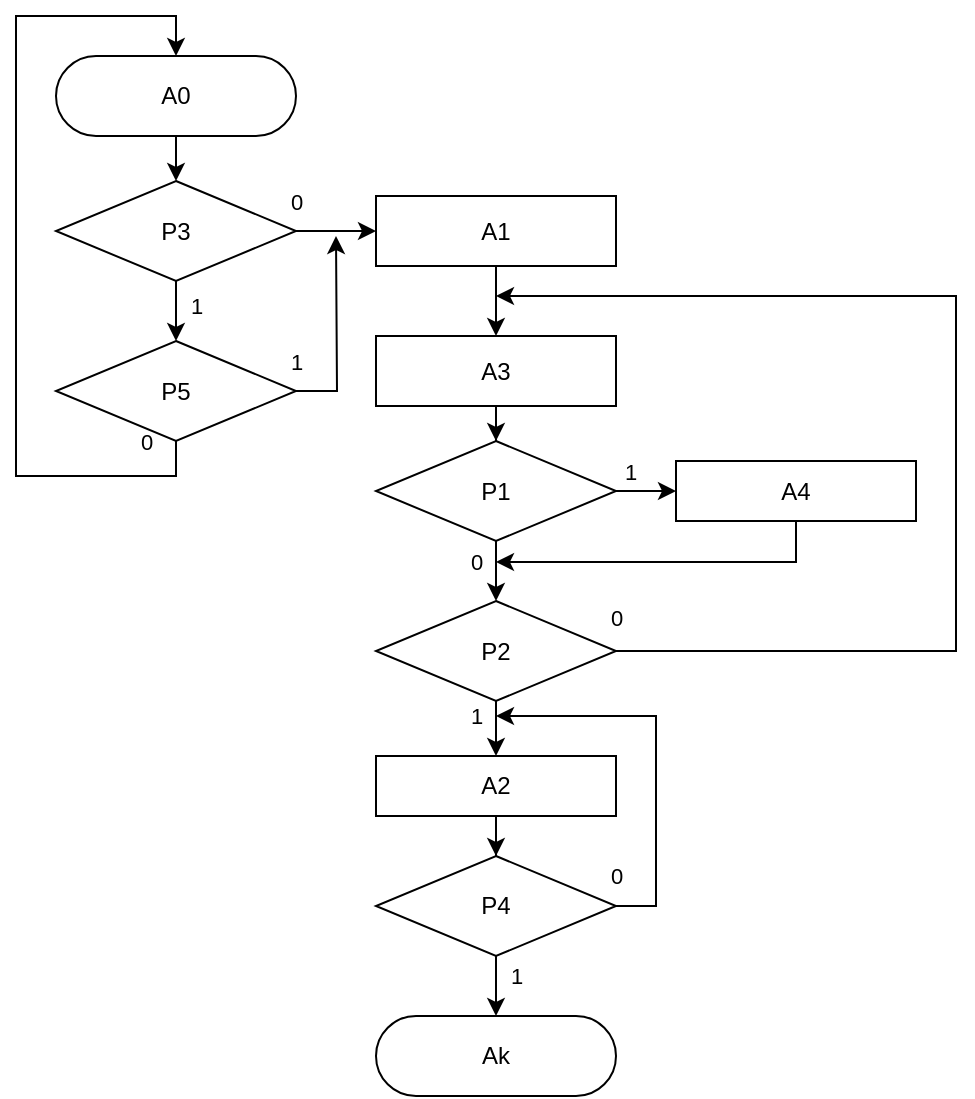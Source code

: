 <mxfile version="14.6.5" type="device"><diagram id="C5RBs43oDa-KdzZeNtuy" name="Page-1"><mxGraphModel dx="1102" dy="614" grid="1" gridSize="10" guides="1" tooltips="1" connect="1" arrows="1" fold="1" page="1" pageScale="1" pageWidth="827" pageHeight="1169" math="0" shadow="0"><root><mxCell id="WIyWlLk6GJQsqaUBKTNV-0"/><mxCell id="WIyWlLk6GJQsqaUBKTNV-1" parent="WIyWlLk6GJQsqaUBKTNV-0"/><mxCell id="N9FvfnUdJjESKsUDnRcL-2" value="" style="edgeStyle=orthogonalEdgeStyle;rounded=0;orthogonalLoop=1;jettySize=auto;html=1;" edge="1" parent="WIyWlLk6GJQsqaUBKTNV-1" source="N9FvfnUdJjESKsUDnRcL-0" target="N9FvfnUdJjESKsUDnRcL-1"><mxGeometry relative="1" as="geometry"/></mxCell><mxCell id="N9FvfnUdJjESKsUDnRcL-0" value="A0" style="rounded=1;whiteSpace=wrap;html=1;arcSize=50;" vertex="1" parent="WIyWlLk6GJQsqaUBKTNV-1"><mxGeometry x="280" y="80" width="120" height="40" as="geometry"/></mxCell><mxCell id="N9FvfnUdJjESKsUDnRcL-4" value="1" style="edgeStyle=orthogonalEdgeStyle;rounded=0;orthogonalLoop=1;jettySize=auto;html=1;" edge="1" parent="WIyWlLk6GJQsqaUBKTNV-1" source="N9FvfnUdJjESKsUDnRcL-1" target="N9FvfnUdJjESKsUDnRcL-3"><mxGeometry x="-0.5" y="10" relative="1" as="geometry"><mxPoint as="offset"/></mxGeometry></mxCell><mxCell id="N9FvfnUdJjESKsUDnRcL-6" value="0" style="edgeStyle=orthogonalEdgeStyle;rounded=0;orthogonalLoop=1;jettySize=auto;html=1;" edge="1" parent="WIyWlLk6GJQsqaUBKTNV-1" source="N9FvfnUdJjESKsUDnRcL-1" target="N9FvfnUdJjESKsUDnRcL-5"><mxGeometry x="-1" y="15" relative="1" as="geometry"><Array as="points"><mxPoint x="430" y="168"/><mxPoint x="430" y="168"/></Array><mxPoint as="offset"/></mxGeometry></mxCell><mxCell id="N9FvfnUdJjESKsUDnRcL-1" value="P3" style="rhombus;whiteSpace=wrap;html=1;" vertex="1" parent="WIyWlLk6GJQsqaUBKTNV-1"><mxGeometry x="280" y="142.5" width="120" height="50" as="geometry"/></mxCell><mxCell id="N9FvfnUdJjESKsUDnRcL-8" value="1" style="edgeStyle=orthogonalEdgeStyle;rounded=0;orthogonalLoop=1;jettySize=auto;html=1;" edge="1" parent="WIyWlLk6GJQsqaUBKTNV-1" source="N9FvfnUdJjESKsUDnRcL-3"><mxGeometry x="-1" y="15" relative="1" as="geometry"><mxPoint x="420" y="170" as="targetPoint"/><mxPoint as="offset"/></mxGeometry></mxCell><mxCell id="N9FvfnUdJjESKsUDnRcL-10" value="0" style="edgeStyle=orthogonalEdgeStyle;rounded=0;orthogonalLoop=1;jettySize=auto;html=1;entryX=0.5;entryY=0;entryDx=0;entryDy=0;exitX=0.5;exitY=1;exitDx=0;exitDy=0;" edge="1" parent="WIyWlLk6GJQsqaUBKTNV-1" source="N9FvfnUdJjESKsUDnRcL-3" target="N9FvfnUdJjESKsUDnRcL-0"><mxGeometry x="-1" y="-15" relative="1" as="geometry"><mxPoint x="200" y="255" as="targetPoint"/><Array as="points"><mxPoint x="340" y="290"/><mxPoint x="260" y="290"/><mxPoint x="260" y="60"/><mxPoint x="340" y="60"/></Array><mxPoint as="offset"/></mxGeometry></mxCell><mxCell id="N9FvfnUdJjESKsUDnRcL-3" value="P5" style="rhombus;whiteSpace=wrap;html=1;" vertex="1" parent="WIyWlLk6GJQsqaUBKTNV-1"><mxGeometry x="280" y="222.5" width="120" height="50" as="geometry"/></mxCell><mxCell id="N9FvfnUdJjESKsUDnRcL-12" value="" style="edgeStyle=orthogonalEdgeStyle;rounded=0;orthogonalLoop=1;jettySize=auto;html=1;" edge="1" parent="WIyWlLk6GJQsqaUBKTNV-1" source="N9FvfnUdJjESKsUDnRcL-5" target="N9FvfnUdJjESKsUDnRcL-11"><mxGeometry relative="1" as="geometry"/></mxCell><mxCell id="N9FvfnUdJjESKsUDnRcL-5" value="A1" style="whiteSpace=wrap;html=1;" vertex="1" parent="WIyWlLk6GJQsqaUBKTNV-1"><mxGeometry x="440" y="150" width="120" height="35" as="geometry"/></mxCell><mxCell id="N9FvfnUdJjESKsUDnRcL-14" value="" style="edgeStyle=orthogonalEdgeStyle;rounded=0;orthogonalLoop=1;jettySize=auto;html=1;" edge="1" parent="WIyWlLk6GJQsqaUBKTNV-1" source="N9FvfnUdJjESKsUDnRcL-11" target="N9FvfnUdJjESKsUDnRcL-13"><mxGeometry relative="1" as="geometry"/></mxCell><mxCell id="N9FvfnUdJjESKsUDnRcL-11" value="A3" style="whiteSpace=wrap;html=1;" vertex="1" parent="WIyWlLk6GJQsqaUBKTNV-1"><mxGeometry x="440" y="220" width="120" height="35" as="geometry"/></mxCell><mxCell id="N9FvfnUdJjESKsUDnRcL-16" value="1" style="edgeStyle=orthogonalEdgeStyle;rounded=0;orthogonalLoop=1;jettySize=auto;html=1;" edge="1" parent="WIyWlLk6GJQsqaUBKTNV-1" source="N9FvfnUdJjESKsUDnRcL-13" target="N9FvfnUdJjESKsUDnRcL-15"><mxGeometry x="-0.733" y="10" relative="1" as="geometry"><mxPoint as="offset"/></mxGeometry></mxCell><mxCell id="N9FvfnUdJjESKsUDnRcL-18" value="0" style="edgeStyle=orthogonalEdgeStyle;rounded=0;orthogonalLoop=1;jettySize=auto;html=1;" edge="1" parent="WIyWlLk6GJQsqaUBKTNV-1" source="N9FvfnUdJjESKsUDnRcL-13" target="N9FvfnUdJjESKsUDnRcL-17"><mxGeometry x="0.2" y="-10" relative="1" as="geometry"><mxPoint as="offset"/></mxGeometry></mxCell><mxCell id="N9FvfnUdJjESKsUDnRcL-13" value="P1" style="rhombus;whiteSpace=wrap;html=1;" vertex="1" parent="WIyWlLk6GJQsqaUBKTNV-1"><mxGeometry x="440" y="272.5" width="120" height="50" as="geometry"/></mxCell><mxCell id="N9FvfnUdJjESKsUDnRcL-20" value="" style="edgeStyle=orthogonalEdgeStyle;rounded=0;orthogonalLoop=1;jettySize=auto;html=1;exitX=0.5;exitY=1;exitDx=0;exitDy=0;" edge="1" parent="WIyWlLk6GJQsqaUBKTNV-1" source="N9FvfnUdJjESKsUDnRcL-15"><mxGeometry relative="1" as="geometry"><mxPoint x="500" y="333" as="targetPoint"/><Array as="points"><mxPoint x="650" y="333"/><mxPoint x="500" y="333"/></Array></mxGeometry></mxCell><mxCell id="N9FvfnUdJjESKsUDnRcL-15" value="A4" style="whiteSpace=wrap;html=1;" vertex="1" parent="WIyWlLk6GJQsqaUBKTNV-1"><mxGeometry x="590" y="282.5" width="120" height="30" as="geometry"/></mxCell><mxCell id="N9FvfnUdJjESKsUDnRcL-22" value="1" style="edgeStyle=orthogonalEdgeStyle;rounded=0;orthogonalLoop=1;jettySize=auto;html=1;" edge="1" parent="WIyWlLk6GJQsqaUBKTNV-1" source="N9FvfnUdJjESKsUDnRcL-17" target="N9FvfnUdJjESKsUDnRcL-21"><mxGeometry x="0.238" y="-10" relative="1" as="geometry"><mxPoint as="offset"/></mxGeometry></mxCell><mxCell id="N9FvfnUdJjESKsUDnRcL-24" value="0" style="edgeStyle=orthogonalEdgeStyle;rounded=0;orthogonalLoop=1;jettySize=auto;html=1;exitX=1;exitY=0.5;exitDx=0;exitDy=0;" edge="1" parent="WIyWlLk6GJQsqaUBKTNV-1" source="N9FvfnUdJjESKsUDnRcL-17"><mxGeometry x="-1" y="18" relative="1" as="geometry"><mxPoint x="500" y="200" as="targetPoint"/><Array as="points"><mxPoint x="730" y="378"/><mxPoint x="730" y="200"/></Array><mxPoint y="1" as="offset"/></mxGeometry></mxCell><mxCell id="N9FvfnUdJjESKsUDnRcL-17" value="P2" style="rhombus;whiteSpace=wrap;html=1;" vertex="1" parent="WIyWlLk6GJQsqaUBKTNV-1"><mxGeometry x="440" y="352.5" width="120" height="50" as="geometry"/></mxCell><mxCell id="N9FvfnUdJjESKsUDnRcL-26" value="" style="edgeStyle=orthogonalEdgeStyle;rounded=0;orthogonalLoop=1;jettySize=auto;html=1;" edge="1" parent="WIyWlLk6GJQsqaUBKTNV-1" source="N9FvfnUdJjESKsUDnRcL-21" target="N9FvfnUdJjESKsUDnRcL-25"><mxGeometry relative="1" as="geometry"/></mxCell><mxCell id="N9FvfnUdJjESKsUDnRcL-21" value="A2" style="whiteSpace=wrap;html=1;" vertex="1" parent="WIyWlLk6GJQsqaUBKTNV-1"><mxGeometry x="440" y="430" width="120" height="30" as="geometry"/></mxCell><mxCell id="N9FvfnUdJjESKsUDnRcL-28" value="1" style="edgeStyle=orthogonalEdgeStyle;rounded=0;orthogonalLoop=1;jettySize=auto;html=1;" edge="1" parent="WIyWlLk6GJQsqaUBKTNV-1" source="N9FvfnUdJjESKsUDnRcL-25" target="N9FvfnUdJjESKsUDnRcL-27"><mxGeometry x="0.2" y="10" relative="1" as="geometry"><mxPoint as="offset"/></mxGeometry></mxCell><mxCell id="N9FvfnUdJjESKsUDnRcL-30" value="0" style="edgeStyle=orthogonalEdgeStyle;rounded=0;orthogonalLoop=1;jettySize=auto;html=1;exitX=1;exitY=0.5;exitDx=0;exitDy=0;" edge="1" parent="WIyWlLk6GJQsqaUBKTNV-1" source="N9FvfnUdJjESKsUDnRcL-25"><mxGeometry x="-1" y="15" relative="1" as="geometry"><mxPoint x="500" y="410" as="targetPoint"/><Array as="points"><mxPoint x="580" y="505"/><mxPoint x="580" y="410"/></Array><mxPoint as="offset"/></mxGeometry></mxCell><mxCell id="N9FvfnUdJjESKsUDnRcL-25" value="P4" style="rhombus;whiteSpace=wrap;html=1;" vertex="1" parent="WIyWlLk6GJQsqaUBKTNV-1"><mxGeometry x="440" y="480" width="120" height="50" as="geometry"/></mxCell><mxCell id="N9FvfnUdJjESKsUDnRcL-27" value="Ak" style="rounded=1;whiteSpace=wrap;html=1;arcSize=50;" vertex="1" parent="WIyWlLk6GJQsqaUBKTNV-1"><mxGeometry x="440" y="560" width="120" height="40" as="geometry"/></mxCell></root></mxGraphModel></diagram></mxfile>